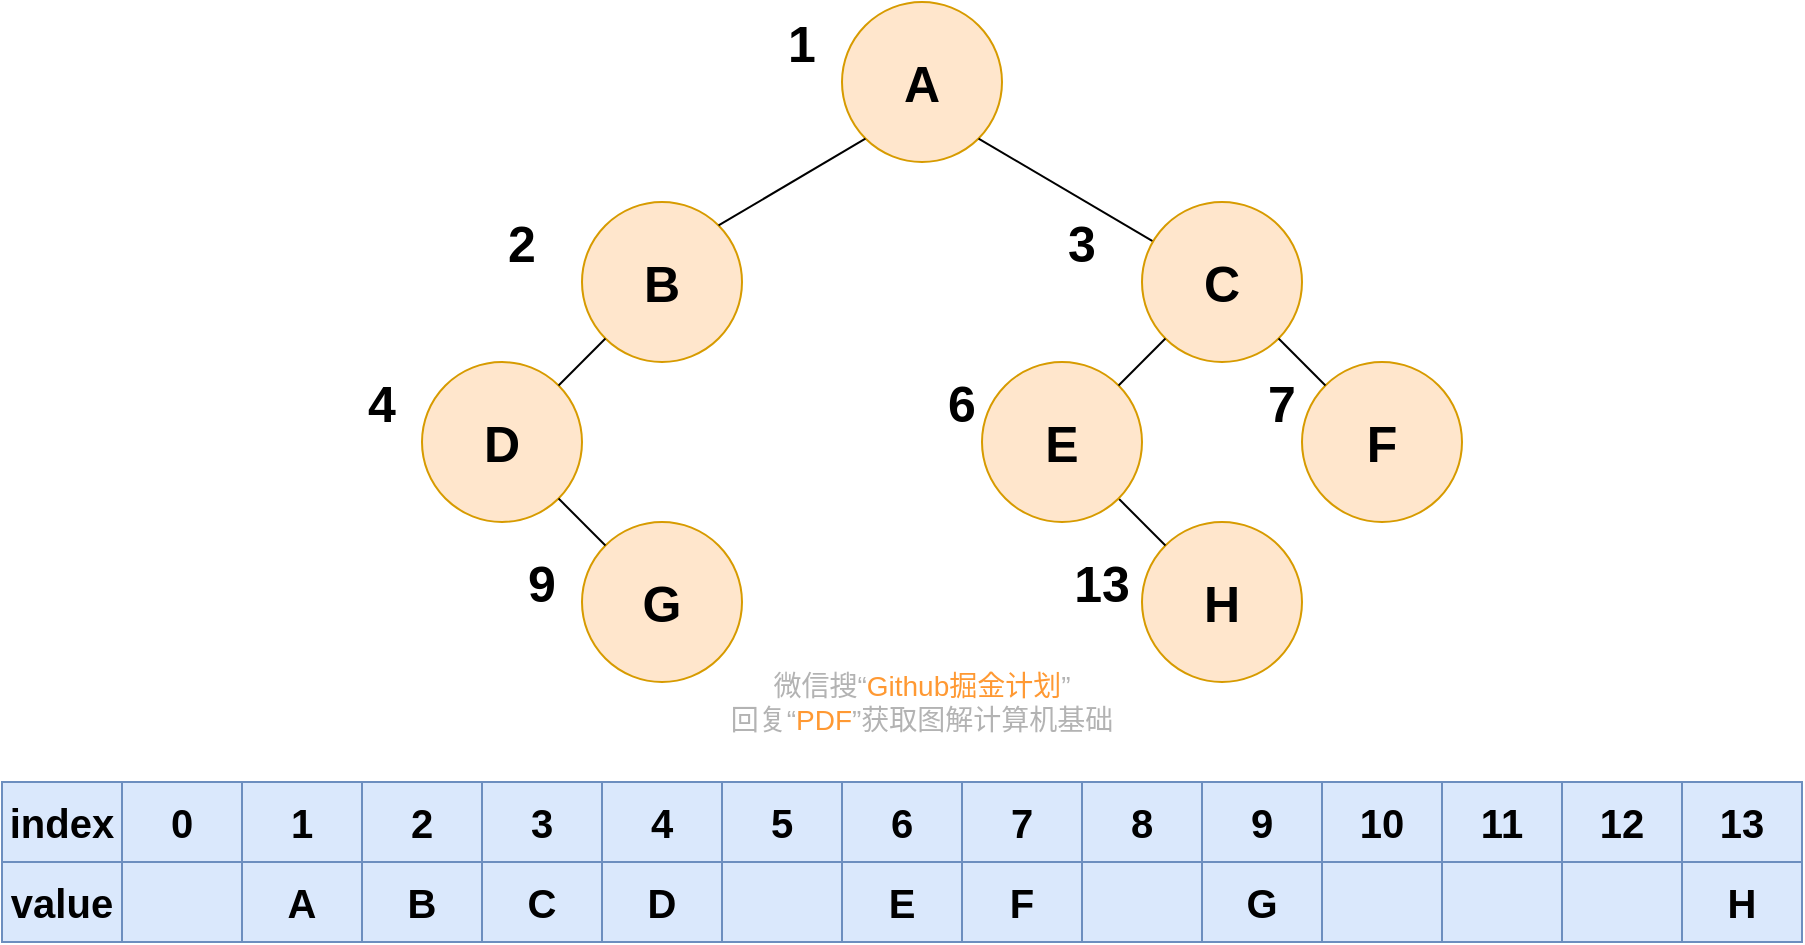 <mxfile version="13.4.5" type="device"><diagram id="KL8qVs7MDRylIb7IQKVJ" name="Page-1"><mxGraphModel dx="1106" dy="997" grid="1" gridSize="10" guides="1" tooltips="1" connect="1" arrows="1" fold="1" page="1" pageScale="1" pageWidth="827" pageHeight="1169" math="0" shadow="0"><root><mxCell id="0"/><mxCell id="1" parent="0"/><mxCell id="NBkquxY8r2MeJlx5qBMb-1" value="&lt;b style=&quot;font-size: 25px&quot;&gt;A&lt;/b&gt;" style="ellipse;whiteSpace=wrap;html=1;aspect=fixed;fillColor=#ffe6cc;strokeColor=#d79b00;" parent="1" vertex="1"><mxGeometry x="850" y="320" width="80" height="80" as="geometry"/></mxCell><mxCell id="NBkquxY8r2MeJlx5qBMb-2" value="" style="endArrow=none;html=1;entryX=1;entryY=1;entryDx=0;entryDy=0;" parent="1" source="NBkquxY8r2MeJlx5qBMb-3" target="NBkquxY8r2MeJlx5qBMb-1" edge="1"><mxGeometry width="50" height="50" relative="1" as="geometry"><mxPoint x="827" y="630" as="sourcePoint"/><mxPoint x="915.284" y="408.284" as="targetPoint"/></mxGeometry></mxCell><mxCell id="NBkquxY8r2MeJlx5qBMb-3" value="&lt;span style=&quot;font-size: 25px&quot;&gt;&lt;b&gt;C&lt;/b&gt;&lt;/span&gt;" style="ellipse;whiteSpace=wrap;html=1;aspect=fixed;fillColor=#ffe6cc;strokeColor=#d79b00;" parent="1" vertex="1"><mxGeometry x="1000" y="420" width="80" height="80" as="geometry"/></mxCell><mxCell id="NBkquxY8r2MeJlx5qBMb-4" value="&lt;span style=&quot;font-size: 25px&quot;&gt;&lt;b&gt;B&lt;/b&gt;&lt;/span&gt;" style="ellipse;whiteSpace=wrap;html=1;aspect=fixed;fillColor=#ffe6cc;strokeColor=#d79b00;" parent="1" vertex="1"><mxGeometry x="720" y="420" width="80" height="80" as="geometry"/></mxCell><mxCell id="NBkquxY8r2MeJlx5qBMb-5" value="&lt;span style=&quot;font-size: 25px&quot;&gt;&lt;b&gt;D&lt;/b&gt;&lt;/span&gt;" style="ellipse;whiteSpace=wrap;html=1;aspect=fixed;fillColor=#ffe6cc;strokeColor=#d79b00;" parent="1" vertex="1"><mxGeometry x="640" y="500" width="80" height="80" as="geometry"/></mxCell><mxCell id="NBkquxY8r2MeJlx5qBMb-6" value="&lt;span style=&quot;font-size: 25px&quot;&gt;&lt;b&gt;F&lt;/b&gt;&lt;/span&gt;" style="ellipse;whiteSpace=wrap;html=1;aspect=fixed;fillColor=#ffe6cc;strokeColor=#d79b00;" parent="1" vertex="1"><mxGeometry x="1080" y="500" width="80" height="80" as="geometry"/></mxCell><mxCell id="NBkquxY8r2MeJlx5qBMb-7" value="" style="endArrow=none;html=1;exitX=1;exitY=0;exitDx=0;exitDy=0;entryX=0;entryY=1;entryDx=0;entryDy=0;" parent="1" source="NBkquxY8r2MeJlx5qBMb-4" target="NBkquxY8r2MeJlx5qBMb-1" edge="1"><mxGeometry width="50" height="50" relative="1" as="geometry"><mxPoint x="780" y="640" as="sourcePoint"/><mxPoint x="948" y="522" as="targetPoint"/></mxGeometry></mxCell><mxCell id="NBkquxY8r2MeJlx5qBMb-8" value="" style="endArrow=none;html=1;entryX=1;entryY=0;entryDx=0;entryDy=0;exitX=0;exitY=1;exitDx=0;exitDy=0;" parent="1" source="NBkquxY8r2MeJlx5qBMb-4" target="NBkquxY8r2MeJlx5qBMb-5" edge="1"><mxGeometry width="50" height="50" relative="1" as="geometry"><mxPoint x="840" y="520" as="sourcePoint"/><mxPoint x="878.284" y="428.284" as="targetPoint"/></mxGeometry></mxCell><mxCell id="NBkquxY8r2MeJlx5qBMb-9" value="" style="endArrow=none;html=1;" parent="1" source="NBkquxY8r2MeJlx5qBMb-6" target="NBkquxY8r2MeJlx5qBMb-3" edge="1"><mxGeometry width="50" height="50" relative="1" as="geometry"><mxPoint x="941.634" y="511.92" as="sourcePoint"/><mxPoint x="956.284" y="510.284" as="targetPoint"/></mxGeometry></mxCell><mxCell id="NBkquxY8r2MeJlx5qBMb-10" value="&lt;span style=&quot;font-size: 25px&quot;&gt;&lt;b&gt;G&lt;/b&gt;&lt;/span&gt;" style="ellipse;whiteSpace=wrap;html=1;aspect=fixed;fillColor=#ffe6cc;strokeColor=#d79b00;" parent="1" vertex="1"><mxGeometry x="720" y="580" width="80" height="80" as="geometry"/></mxCell><mxCell id="NBkquxY8r2MeJlx5qBMb-11" value="" style="endArrow=none;html=1;exitX=1;exitY=1;exitDx=0;exitDy=0;entryX=0;entryY=0;entryDx=0;entryDy=0;" parent="1" source="NBkquxY8r2MeJlx5qBMb-5" target="NBkquxY8r2MeJlx5qBMb-10" edge="1"><mxGeometry width="50" height="50" relative="1" as="geometry"><mxPoint x="798.284" y="441.716" as="sourcePoint"/><mxPoint x="821.716" y="418.284" as="targetPoint"/></mxGeometry></mxCell><mxCell id="NBkquxY8r2MeJlx5qBMb-12" value="&lt;span style=&quot;font-size: 25px&quot;&gt;&lt;b&gt;H&lt;/b&gt;&lt;/span&gt;" style="ellipse;whiteSpace=wrap;html=1;aspect=fixed;fillColor=#ffe6cc;strokeColor=#d79b00;" parent="1" vertex="1"><mxGeometry x="1000" y="580" width="80" height="80" as="geometry"/></mxCell><mxCell id="NBkquxY8r2MeJlx5qBMb-13" value="" style="endArrow=none;html=1;exitX=1;exitY=1;exitDx=0;exitDy=0;entryX=0;entryY=0;entryDx=0;entryDy=0;" parent="1" source="NBkquxY8r2MeJlx5qBMb-20" target="NBkquxY8r2MeJlx5qBMb-12" edge="1"><mxGeometry width="50" height="50" relative="1" as="geometry"><mxPoint x="798.284" y="498.284" as="sourcePoint"/><mxPoint x="821.716" y="521.716" as="targetPoint"/></mxGeometry></mxCell><mxCell id="NBkquxY8r2MeJlx5qBMb-14" value="&lt;font style=&quot;font-size: 25px&quot;&gt;&lt;b&gt;1&lt;/b&gt;&lt;/font&gt;" style="text;html=1;strokeColor=none;fillColor=none;align=center;verticalAlign=middle;whiteSpace=wrap;rounded=0;" parent="1" vertex="1"><mxGeometry x="810" y="330" width="40" height="20" as="geometry"/></mxCell><mxCell id="NBkquxY8r2MeJlx5qBMb-15" value="&lt;font style=&quot;font-size: 25px&quot;&gt;&lt;b&gt;2&lt;/b&gt;&lt;/font&gt;" style="text;html=1;strokeColor=none;fillColor=none;align=center;verticalAlign=middle;whiteSpace=wrap;rounded=0;" parent="1" vertex="1"><mxGeometry x="670" y="430" width="40" height="20" as="geometry"/></mxCell><mxCell id="NBkquxY8r2MeJlx5qBMb-16" value="&lt;font style=&quot;font-size: 25px&quot;&gt;&lt;b&gt;3&lt;/b&gt;&lt;/font&gt;" style="text;html=1;strokeColor=none;fillColor=none;align=center;verticalAlign=middle;whiteSpace=wrap;rounded=0;" parent="1" vertex="1"><mxGeometry x="950" y="430" width="40" height="20" as="geometry"/></mxCell><mxCell id="NBkquxY8r2MeJlx5qBMb-17" value="&lt;font style=&quot;font-size: 25px&quot;&gt;&lt;b&gt;4&lt;/b&gt;&lt;/font&gt;" style="text;html=1;strokeColor=none;fillColor=none;align=center;verticalAlign=middle;whiteSpace=wrap;rounded=0;" parent="1" vertex="1"><mxGeometry x="600" y="510" width="40" height="20" as="geometry"/></mxCell><mxCell id="NBkquxY8r2MeJlx5qBMb-18" value="&lt;font style=&quot;font-size: 25px&quot;&gt;&lt;b&gt;9&lt;/b&gt;&lt;/font&gt;" style="text;html=1;strokeColor=none;fillColor=none;align=center;verticalAlign=middle;whiteSpace=wrap;rounded=0;" parent="1" vertex="1"><mxGeometry x="680" y="600" width="40" height="20" as="geometry"/></mxCell><mxCell id="NBkquxY8r2MeJlx5qBMb-19" style="edgeStyle=none;rounded=0;orthogonalLoop=1;jettySize=auto;html=1;entryX=0.5;entryY=1;entryDx=0;entryDy=0;" parent="1" source="NBkquxY8r2MeJlx5qBMb-1" target="NBkquxY8r2MeJlx5qBMb-1" edge="1"><mxGeometry relative="1" as="geometry"/></mxCell><mxCell id="NBkquxY8r2MeJlx5qBMb-20" value="&lt;span style=&quot;font-size: 25px&quot;&gt;&lt;b&gt;E&lt;/b&gt;&lt;/span&gt;" style="ellipse;whiteSpace=wrap;html=1;aspect=fixed;fillColor=#ffe6cc;strokeColor=#d79b00;" parent="1" vertex="1"><mxGeometry x="920" y="500" width="80" height="80" as="geometry"/></mxCell><mxCell id="NBkquxY8r2MeJlx5qBMb-21" value="" style="endArrow=none;html=1;entryX=0;entryY=1;entryDx=0;entryDy=0;exitX=1;exitY=0;exitDx=0;exitDy=0;" parent="1" source="NBkquxY8r2MeJlx5qBMb-20" target="NBkquxY8r2MeJlx5qBMb-3" edge="1"><mxGeometry width="50" height="50" relative="1" as="geometry"><mxPoint x="1121.716" y="543.716" as="sourcePoint"/><mxPoint x="1078.284" y="500.284" as="targetPoint"/></mxGeometry></mxCell><mxCell id="NBkquxY8r2MeJlx5qBMb-22" value="&lt;font style=&quot;font-size: 25px&quot;&gt;&lt;b&gt;6&lt;/b&gt;&lt;/font&gt;" style="text;html=1;strokeColor=none;fillColor=none;align=center;verticalAlign=middle;whiteSpace=wrap;rounded=0;" parent="1" vertex="1"><mxGeometry x="890" y="510" width="40" height="20" as="geometry"/></mxCell><mxCell id="NBkquxY8r2MeJlx5qBMb-23" value="&lt;font style=&quot;font-size: 25px&quot;&gt;&lt;b&gt;7&lt;/b&gt;&lt;/font&gt;" style="text;html=1;strokeColor=none;fillColor=none;align=center;verticalAlign=middle;whiteSpace=wrap;rounded=0;" parent="1" vertex="1"><mxGeometry x="1050" y="510" width="40" height="20" as="geometry"/></mxCell><mxCell id="NBkquxY8r2MeJlx5qBMb-24" value="&lt;font style=&quot;font-size: 25px&quot;&gt;&lt;b&gt;13&lt;/b&gt;&lt;/font&gt;" style="text;html=1;strokeColor=none;fillColor=none;align=center;verticalAlign=middle;whiteSpace=wrap;rounded=0;" parent="1" vertex="1"><mxGeometry x="960" y="600" width="40" height="20" as="geometry"/></mxCell><mxCell id="NBkquxY8r2MeJlx5qBMb-25" value="" style="shape=table;html=1;whiteSpace=wrap;startSize=0;container=1;collapsible=0;childLayout=tableLayout;fillColor=#dae8fc;strokeColor=#6c8ebf;" parent="1" vertex="1"><mxGeometry x="430" y="710" width="900" height="80" as="geometry"/></mxCell><mxCell id="NBkquxY8r2MeJlx5qBMb-26" value="" style="shape=partialRectangle;html=1;whiteSpace=wrap;collapsible=0;dropTarget=0;pointerEvents=0;fillColor=none;top=0;left=0;bottom=0;right=0;points=[[0,0.5],[1,0.5]];portConstraint=eastwest;" parent="NBkquxY8r2MeJlx5qBMb-25" vertex="1"><mxGeometry width="900" height="40" as="geometry"/></mxCell><mxCell id="NBkquxY8r2MeJlx5qBMb-27" value="&lt;font style=&quot;font-size: 20px&quot;&gt;&lt;b&gt;index&lt;/b&gt;&lt;/font&gt;" style="shape=partialRectangle;html=1;whiteSpace=wrap;connectable=0;fillColor=none;top=0;left=0;bottom=0;right=0;overflow=hidden;" parent="NBkquxY8r2MeJlx5qBMb-26" vertex="1"><mxGeometry width="60" height="40" as="geometry"/></mxCell><mxCell id="NBkquxY8r2MeJlx5qBMb-28" value="&lt;font style=&quot;font-size: 20px&quot;&gt;&lt;b&gt;0&lt;/b&gt;&lt;/font&gt;" style="shape=partialRectangle;html=1;whiteSpace=wrap;connectable=0;fillColor=none;top=0;left=0;bottom=0;right=0;overflow=hidden;" parent="NBkquxY8r2MeJlx5qBMb-26" vertex="1"><mxGeometry x="60" width="60" height="40" as="geometry"/></mxCell><mxCell id="NBkquxY8r2MeJlx5qBMb-29" value="&lt;font style=&quot;font-size: 20px&quot;&gt;&lt;b&gt;1&lt;/b&gt;&lt;/font&gt;" style="shape=partialRectangle;html=1;whiteSpace=wrap;connectable=0;fillColor=none;top=0;left=0;bottom=0;right=0;overflow=hidden;" parent="NBkquxY8r2MeJlx5qBMb-26" vertex="1"><mxGeometry x="120" width="60" height="40" as="geometry"/></mxCell><mxCell id="NBkquxY8r2MeJlx5qBMb-30" value="&lt;font style=&quot;font-size: 20px&quot;&gt;&lt;b&gt;2&lt;/b&gt;&lt;/font&gt;" style="shape=partialRectangle;html=1;whiteSpace=wrap;connectable=0;fillColor=none;top=0;left=0;bottom=0;right=0;overflow=hidden;" parent="NBkquxY8r2MeJlx5qBMb-26" vertex="1"><mxGeometry x="180" width="60" height="40" as="geometry"/></mxCell><mxCell id="NBkquxY8r2MeJlx5qBMb-31" value="&lt;font style=&quot;font-size: 20px&quot;&gt;&lt;b&gt;3&lt;/b&gt;&lt;/font&gt;" style="shape=partialRectangle;html=1;whiteSpace=wrap;connectable=0;fillColor=none;top=0;left=0;bottom=0;right=0;overflow=hidden;" parent="NBkquxY8r2MeJlx5qBMb-26" vertex="1"><mxGeometry x="240" width="60" height="40" as="geometry"/></mxCell><mxCell id="NBkquxY8r2MeJlx5qBMb-32" value="&lt;font style=&quot;font-size: 20px&quot;&gt;&lt;b&gt;4&lt;/b&gt;&lt;/font&gt;" style="shape=partialRectangle;html=1;whiteSpace=wrap;connectable=0;fillColor=none;top=0;left=0;bottom=0;right=0;overflow=hidden;" parent="NBkquxY8r2MeJlx5qBMb-26" vertex="1"><mxGeometry x="300" width="60" height="40" as="geometry"/></mxCell><mxCell id="NBkquxY8r2MeJlx5qBMb-33" value="&lt;font style=&quot;font-size: 20px&quot;&gt;&lt;b&gt;5&lt;/b&gt;&lt;/font&gt;" style="shape=partialRectangle;html=1;whiteSpace=wrap;connectable=0;fillColor=none;top=0;left=0;bottom=0;right=0;overflow=hidden;" parent="NBkquxY8r2MeJlx5qBMb-26" vertex="1"><mxGeometry x="360" width="60" height="40" as="geometry"/></mxCell><mxCell id="NBkquxY8r2MeJlx5qBMb-34" value="&lt;font style=&quot;font-size: 20px&quot;&gt;&lt;b&gt;6&lt;/b&gt;&lt;/font&gt;" style="shape=partialRectangle;html=1;whiteSpace=wrap;connectable=0;fillColor=none;top=0;left=0;bottom=0;right=0;overflow=hidden;" parent="NBkquxY8r2MeJlx5qBMb-26" vertex="1"><mxGeometry x="420" width="60" height="40" as="geometry"/></mxCell><mxCell id="NBkquxY8r2MeJlx5qBMb-35" value="&lt;font style=&quot;font-size: 20px&quot;&gt;&lt;b&gt;7&lt;/b&gt;&lt;/font&gt;" style="shape=partialRectangle;html=1;whiteSpace=wrap;connectable=0;fillColor=none;top=0;left=0;bottom=0;right=0;overflow=hidden;" parent="NBkquxY8r2MeJlx5qBMb-26" vertex="1"><mxGeometry x="480" width="60" height="40" as="geometry"/></mxCell><mxCell id="NBkquxY8r2MeJlx5qBMb-36" value="&lt;font style=&quot;font-size: 20px&quot;&gt;&lt;b&gt;8&lt;/b&gt;&lt;/font&gt;" style="shape=partialRectangle;html=1;whiteSpace=wrap;connectable=0;fillColor=none;top=0;left=0;bottom=0;right=0;overflow=hidden;" parent="NBkquxY8r2MeJlx5qBMb-26" vertex="1"><mxGeometry x="540" width="60" height="40" as="geometry"/></mxCell><mxCell id="NBkquxY8r2MeJlx5qBMb-37" value="&lt;b style=&quot;font-size: 20px&quot;&gt;9&lt;/b&gt;" style="shape=partialRectangle;html=1;whiteSpace=wrap;connectable=0;fillColor=none;top=0;left=0;bottom=0;right=0;overflow=hidden;" parent="NBkquxY8r2MeJlx5qBMb-26" vertex="1"><mxGeometry x="600" width="60" height="40" as="geometry"/></mxCell><mxCell id="NBkquxY8r2MeJlx5qBMb-38" value="&lt;b style=&quot;font-size: 20px&quot;&gt;10&lt;/b&gt;" style="shape=partialRectangle;html=1;whiteSpace=wrap;connectable=0;fillColor=none;top=0;left=0;bottom=0;right=0;overflow=hidden;" parent="NBkquxY8r2MeJlx5qBMb-26" vertex="1"><mxGeometry x="660" width="60" height="40" as="geometry"/></mxCell><mxCell id="NBkquxY8r2MeJlx5qBMb-39" value="&lt;b style=&quot;font-size: 20px&quot;&gt;11&lt;/b&gt;" style="shape=partialRectangle;html=1;whiteSpace=wrap;connectable=0;fillColor=none;top=0;left=0;bottom=0;right=0;overflow=hidden;" parent="NBkquxY8r2MeJlx5qBMb-26" vertex="1"><mxGeometry x="720" width="60" height="40" as="geometry"/></mxCell><mxCell id="NBkquxY8r2MeJlx5qBMb-40" value="&lt;b style=&quot;font-size: 20px&quot;&gt;12&lt;/b&gt;" style="shape=partialRectangle;html=1;whiteSpace=wrap;connectable=0;fillColor=none;top=0;left=0;bottom=0;right=0;overflow=hidden;" parent="NBkquxY8r2MeJlx5qBMb-26" vertex="1"><mxGeometry x="780" width="60" height="40" as="geometry"/></mxCell><mxCell id="NBkquxY8r2MeJlx5qBMb-41" value="&lt;b style=&quot;font-size: 20px&quot;&gt;13&lt;/b&gt;" style="shape=partialRectangle;html=1;whiteSpace=wrap;connectable=0;fillColor=none;top=0;left=0;bottom=0;right=0;overflow=hidden;" parent="NBkquxY8r2MeJlx5qBMb-26" vertex="1"><mxGeometry x="840" width="60" height="40" as="geometry"/></mxCell><mxCell id="NBkquxY8r2MeJlx5qBMb-42" value="" style="shape=partialRectangle;html=1;whiteSpace=wrap;collapsible=0;dropTarget=0;pointerEvents=0;fillColor=none;top=0;left=0;bottom=0;right=0;points=[[0,0.5],[1,0.5]];portConstraint=eastwest;" parent="NBkquxY8r2MeJlx5qBMb-25" vertex="1"><mxGeometry y="40" width="900" height="40" as="geometry"/></mxCell><mxCell id="NBkquxY8r2MeJlx5qBMb-43" value="&lt;font style=&quot;font-size: 20px&quot;&gt;&lt;b&gt;value&lt;/b&gt;&lt;/font&gt;" style="shape=partialRectangle;html=1;whiteSpace=wrap;connectable=0;fillColor=none;top=0;left=0;bottom=0;right=0;overflow=hidden;" parent="NBkquxY8r2MeJlx5qBMb-42" vertex="1"><mxGeometry width="60" height="40" as="geometry"/></mxCell><mxCell id="NBkquxY8r2MeJlx5qBMb-44" value="" style="shape=partialRectangle;html=1;whiteSpace=wrap;connectable=0;fillColor=none;top=0;left=0;bottom=0;right=0;overflow=hidden;" parent="NBkquxY8r2MeJlx5qBMb-42" vertex="1"><mxGeometry x="60" width="60" height="40" as="geometry"/></mxCell><mxCell id="NBkquxY8r2MeJlx5qBMb-45" value="&lt;font style=&quot;font-size: 20px&quot;&gt;&lt;b&gt;A&lt;/b&gt;&lt;/font&gt;" style="shape=partialRectangle;html=1;whiteSpace=wrap;connectable=0;fillColor=none;top=0;left=0;bottom=0;right=0;overflow=hidden;" parent="NBkquxY8r2MeJlx5qBMb-42" vertex="1"><mxGeometry x="120" width="60" height="40" as="geometry"/></mxCell><mxCell id="NBkquxY8r2MeJlx5qBMb-46" value="&lt;font style=&quot;font-size: 20px&quot;&gt;&lt;b&gt;B&lt;/b&gt;&lt;/font&gt;" style="shape=partialRectangle;html=1;whiteSpace=wrap;connectable=0;fillColor=none;top=0;left=0;bottom=0;right=0;overflow=hidden;" parent="NBkquxY8r2MeJlx5qBMb-42" vertex="1"><mxGeometry x="180" width="60" height="40" as="geometry"/></mxCell><mxCell id="NBkquxY8r2MeJlx5qBMb-47" value="&lt;font style=&quot;font-size: 20px&quot;&gt;&lt;b&gt;C&lt;/b&gt;&lt;/font&gt;" style="shape=partialRectangle;html=1;whiteSpace=wrap;connectable=0;fillColor=none;top=0;left=0;bottom=0;right=0;overflow=hidden;" parent="NBkquxY8r2MeJlx5qBMb-42" vertex="1"><mxGeometry x="240" width="60" height="40" as="geometry"/></mxCell><mxCell id="NBkquxY8r2MeJlx5qBMb-48" value="&lt;font style=&quot;font-size: 20px&quot;&gt;&lt;b&gt;D&lt;/b&gt;&lt;/font&gt;" style="shape=partialRectangle;html=1;whiteSpace=wrap;connectable=0;fillColor=none;top=0;left=0;bottom=0;right=0;overflow=hidden;" parent="NBkquxY8r2MeJlx5qBMb-42" vertex="1"><mxGeometry x="300" width="60" height="40" as="geometry"/></mxCell><mxCell id="NBkquxY8r2MeJlx5qBMb-49" value="" style="shape=partialRectangle;html=1;whiteSpace=wrap;connectable=0;fillColor=none;top=0;left=0;bottom=0;right=0;overflow=hidden;" parent="NBkquxY8r2MeJlx5qBMb-42" vertex="1"><mxGeometry x="360" width="60" height="40" as="geometry"/></mxCell><mxCell id="NBkquxY8r2MeJlx5qBMb-50" value="&lt;span style=&quot;font-size: 20px&quot;&gt;&lt;b&gt;E&lt;/b&gt;&lt;/span&gt;" style="shape=partialRectangle;html=1;whiteSpace=wrap;connectable=0;fillColor=none;top=0;left=0;bottom=0;right=0;overflow=hidden;" parent="NBkquxY8r2MeJlx5qBMb-42" vertex="1"><mxGeometry x="420" width="60" height="40" as="geometry"/></mxCell><mxCell id="NBkquxY8r2MeJlx5qBMb-51" value="&lt;span style=&quot;font-size: 20px&quot;&gt;&lt;b&gt;F&lt;/b&gt;&lt;/span&gt;" style="shape=partialRectangle;html=1;whiteSpace=wrap;connectable=0;fillColor=none;top=0;left=0;bottom=0;right=0;overflow=hidden;" parent="NBkquxY8r2MeJlx5qBMb-42" vertex="1"><mxGeometry x="480" width="60" height="40" as="geometry"/></mxCell><mxCell id="NBkquxY8r2MeJlx5qBMb-52" value="" style="shape=partialRectangle;html=1;whiteSpace=wrap;connectable=0;fillColor=none;top=0;left=0;bottom=0;right=0;overflow=hidden;" parent="NBkquxY8r2MeJlx5qBMb-42" vertex="1"><mxGeometry x="540" width="60" height="40" as="geometry"/></mxCell><mxCell id="NBkquxY8r2MeJlx5qBMb-53" value="&lt;span style=&quot;font-size: 20px&quot;&gt;&lt;b&gt;G&lt;/b&gt;&lt;/span&gt;" style="shape=partialRectangle;html=1;whiteSpace=wrap;connectable=0;fillColor=none;top=0;left=0;bottom=0;right=0;overflow=hidden;" parent="NBkquxY8r2MeJlx5qBMb-42" vertex="1"><mxGeometry x="600" width="60" height="40" as="geometry"/></mxCell><mxCell id="NBkquxY8r2MeJlx5qBMb-54" style="shape=partialRectangle;html=1;whiteSpace=wrap;connectable=0;fillColor=none;top=0;left=0;bottom=0;right=0;overflow=hidden;" parent="NBkquxY8r2MeJlx5qBMb-42" vertex="1"><mxGeometry x="660" width="60" height="40" as="geometry"/></mxCell><mxCell id="NBkquxY8r2MeJlx5qBMb-55" style="shape=partialRectangle;html=1;whiteSpace=wrap;connectable=0;fillColor=none;top=0;left=0;bottom=0;right=0;overflow=hidden;" parent="NBkquxY8r2MeJlx5qBMb-42" vertex="1"><mxGeometry x="720" width="60" height="40" as="geometry"/></mxCell><mxCell id="NBkquxY8r2MeJlx5qBMb-56" style="shape=partialRectangle;html=1;whiteSpace=wrap;connectable=0;fillColor=none;top=0;left=0;bottom=0;right=0;overflow=hidden;" parent="NBkquxY8r2MeJlx5qBMb-42" vertex="1"><mxGeometry x="780" width="60" height="40" as="geometry"/></mxCell><mxCell id="NBkquxY8r2MeJlx5qBMb-57" value="&lt;span style=&quot;font-size: 20px&quot;&gt;&lt;b&gt;H&lt;/b&gt;&lt;/span&gt;" style="shape=partialRectangle;html=1;whiteSpace=wrap;connectable=0;fillColor=none;top=0;left=0;bottom=0;right=0;overflow=hidden;" parent="NBkquxY8r2MeJlx5qBMb-42" vertex="1"><mxGeometry x="840" width="60" height="40" as="geometry"/></mxCell><mxCell id="228c_uvJTa0Y32PGZVup-1" value="微信搜“&lt;font color=&quot;#ff9933&quot;&gt;Github掘金计划&lt;/font&gt;”&lt;br style=&quot;font-size: 14px&quot;&gt;回复“&lt;font color=&quot;#ff9933&quot;&gt;PDF&lt;/font&gt;”获取图解计算机基础" style="text;html=1;strokeColor=none;fillColor=none;align=center;verticalAlign=middle;whiteSpace=wrap;rounded=0;labelBackgroundColor=none;fontSize=14;fontColor=#B3B3B3;" vertex="1" parent="1"><mxGeometry x="780" y="660" width="220" height="20" as="geometry"/></mxCell></root></mxGraphModel></diagram></mxfile>